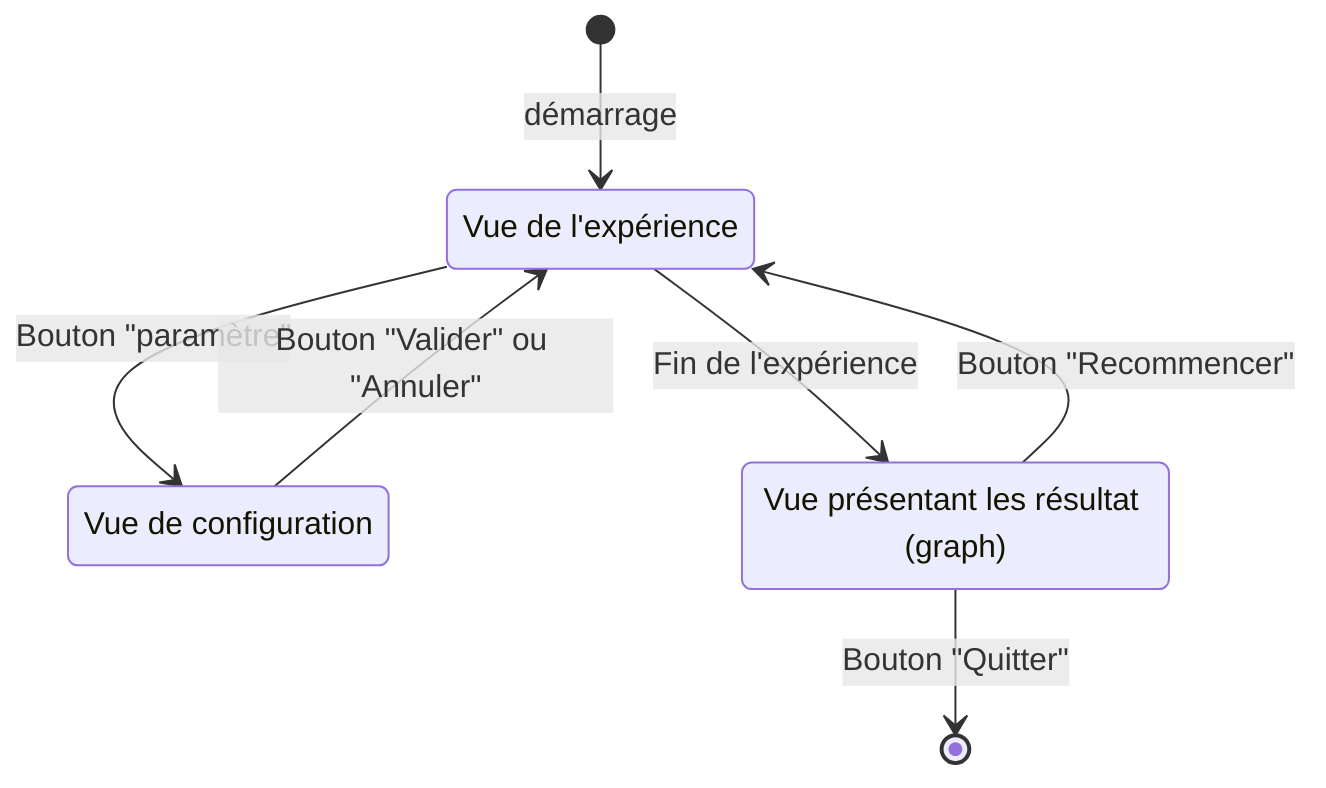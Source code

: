 stateDiagram-v2

testView : Vue de l'expérience
configView : Vue de configuration
resultView : Vue présentant les résultat (graph)

[*] --> testView : démarrage
testView --> configView : Bouton "paramètre"
testView --> resultView : Fin de l'expérience
configView --> testView : Bouton "Valider" ou "Annuler"
resultView --> testView : Bouton "Recommencer"
resultView --> [*] : Bouton "Quitter"